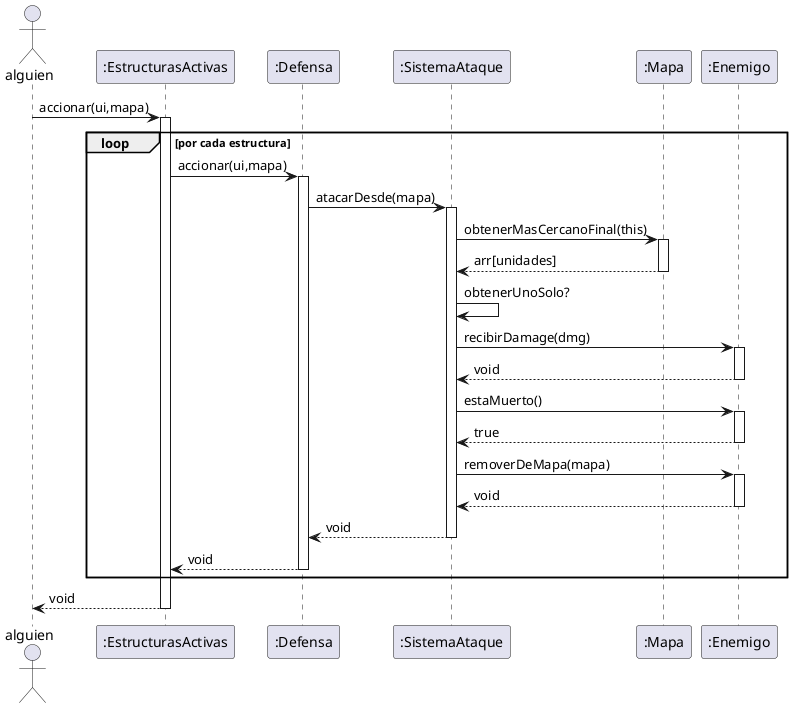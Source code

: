 @startuml

Actor alguien as sis
participant ":EstructurasActivas" as estr
participant ":Defensa" as defe
participant ":SistemaAtaque" as atk
participant ":Mapa" as mapa
participant ":Enemigo" as enemy


sis->estr: accionar(ui,mapa)
activate estr

loop por cada estructura

estr->defe : accionar(ui,mapa)
activate defe

defe->atk : atacarDesde(mapa)
activate atk
atk->mapa: obtenerMasCercanoFinal(this)
activate mapa
mapa-->atk: arr[unidades]
deactivate mapa

atk->atk: obtenerUnoSolo?

atk->enemy: recibirDamage(dmg)
activate enemy
enemy-->atk: void
deactivate enemy


atk->enemy: estaMuerto()
activate enemy
enemy-->atk: true
deactivate enemy

atk->enemy: removerDeMapa(mapa)
activate enemy
enemy-->atk: void
deactivate enemy

atk-->defe: void
deactivate atk

defe-->estr : void
deactivate defe

end


estr-->sis: void
deactivate estr


@enduml